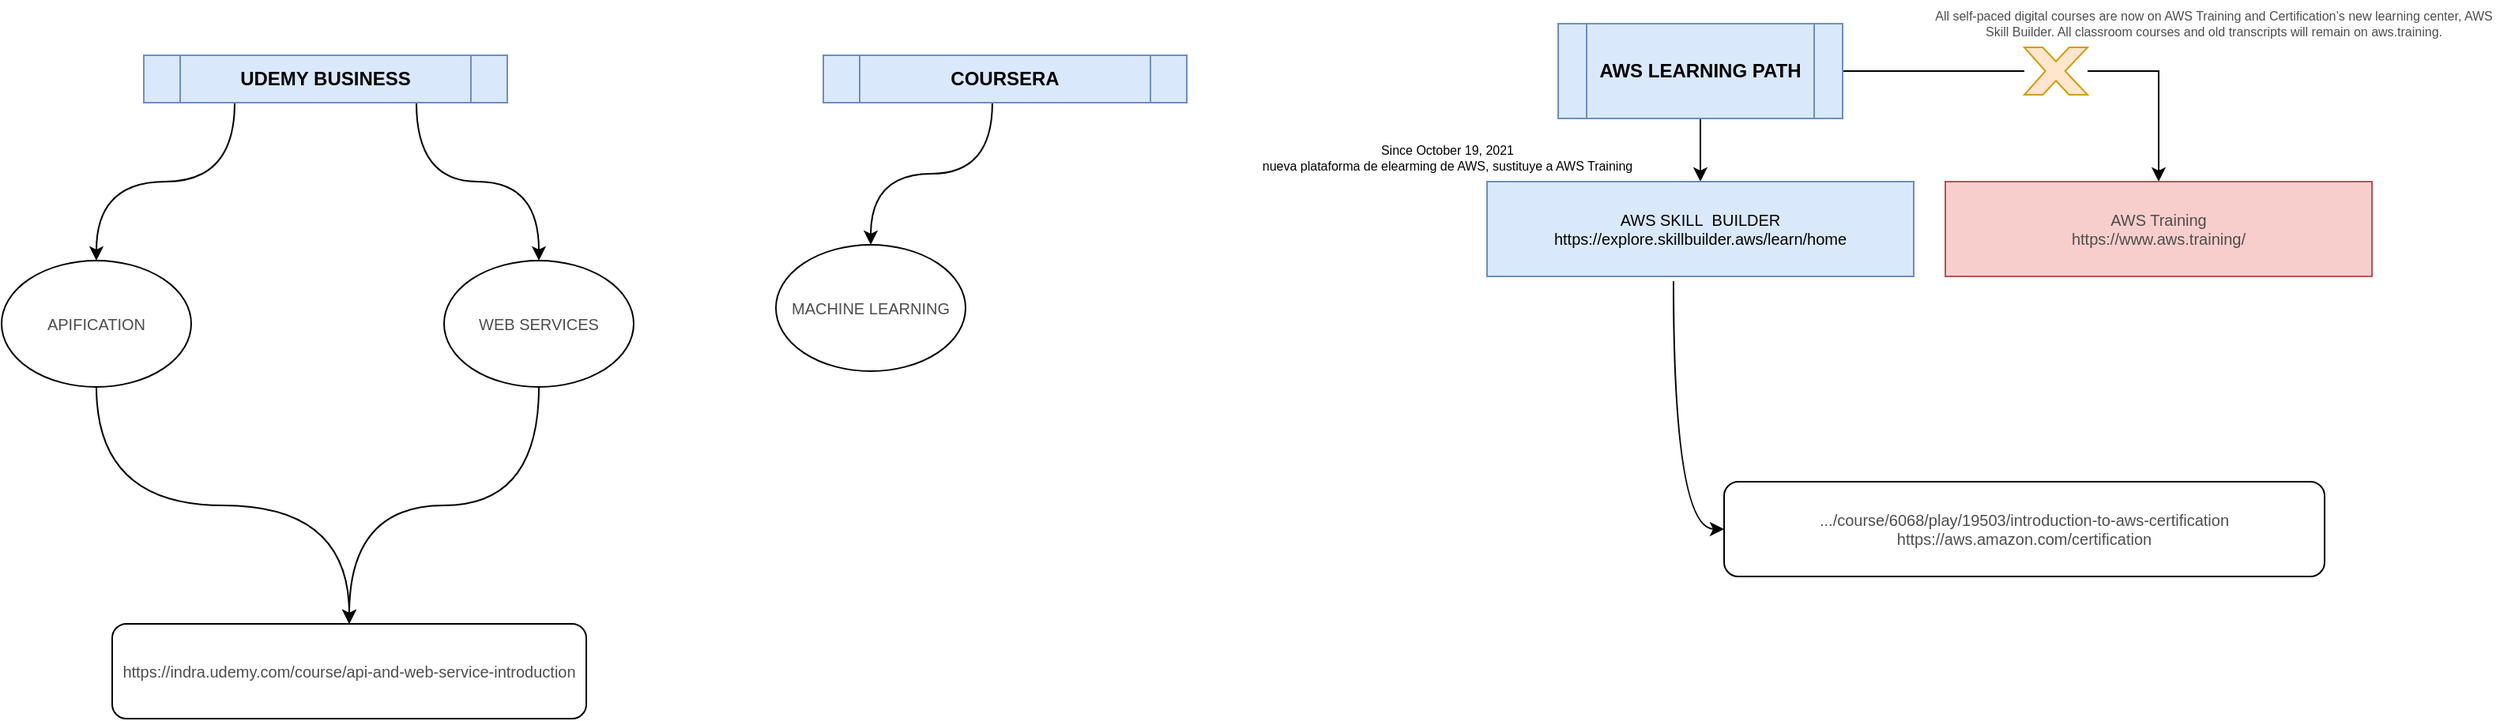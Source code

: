 <mxfile version="15.5.7" type="github">
  <diagram id="KEv1M6iN3db5MiAupULR" name="Page-1">
    <mxGraphModel dx="2272" dy="802" grid="1" gridSize="10" guides="1" tooltips="1" connect="1" arrows="1" fold="1" page="1" pageScale="1" pageWidth="850" pageHeight="1100" math="0" shadow="0">
      <root>
        <mxCell id="0" />
        <mxCell id="1" parent="0" />
        <mxCell id="sYqm0jYEy3haPevt1rFF-3" value="" style="edgeStyle=orthogonalEdgeStyle;rounded=0;orthogonalLoop=1;jettySize=auto;html=1;exitX=0.5;exitY=1;exitDx=0;exitDy=0;" parent="1" source="nZc_73Oy2-s8aW7Hdju8-3" target="sYqm0jYEy3haPevt1rFF-2" edge="1">
          <mxGeometry relative="1" as="geometry">
            <mxPoint x="410" y="90" as="sourcePoint" />
          </mxGeometry>
        </mxCell>
        <mxCell id="sYqm0jYEy3haPevt1rFF-6" style="edgeStyle=orthogonalEdgeStyle;rounded=0;orthogonalLoop=1;jettySize=auto;html=1;startArrow=none;" parent="1" source="sYqm0jYEy3haPevt1rFF-7" target="sYqm0jYEy3haPevt1rFF-5" edge="1">
          <mxGeometry relative="1" as="geometry">
            <mxPoint x="500" y="60" as="targetPoint" />
            <Array as="points">
              <mxPoint x="635" y="60" />
            </Array>
          </mxGeometry>
        </mxCell>
        <mxCell id="sYqm0jYEy3haPevt1rFF-2" value="AWS SKILL&amp;nbsp; BUILDER&lt;br style=&quot;font-size: 10px;&quot;&gt;https://explore.skillbuilder.aws/learn/home" style="rounded=0;whiteSpace=wrap;html=1;fontSize=10;fillColor=#dae8fc;strokeColor=#6c8ebf;" parent="1" vertex="1">
          <mxGeometry x="210" y="130" width="270" height="60" as="geometry" />
        </mxCell>
        <mxCell id="sYqm0jYEy3haPevt1rFF-4" value="Since October 19, 2021&lt;br&gt;nueva plataforma de elearming de AWS, sustituye a AWS Training" style="text;html=1;strokeColor=none;fillColor=none;align=center;verticalAlign=middle;whiteSpace=wrap;rounded=0;fontSize=8;" parent="1" vertex="1">
          <mxGeometry x="60" y="100" width="250" height="30" as="geometry" />
        </mxCell>
        <mxCell id="nZc_73Oy2-s8aW7Hdju8-2" style="edgeStyle=orthogonalEdgeStyle;rounded=0;orthogonalLoop=1;jettySize=auto;html=1;exitX=0.437;exitY=1.05;exitDx=0;exitDy=0;entryX=0;entryY=0.5;entryDx=0;entryDy=0;fontSize=8;fontColor=#4D4D4D;exitPerimeter=0;curved=1;" edge="1" parent="1" source="sYqm0jYEy3haPevt1rFF-2" target="nZc_73Oy2-s8aW7Hdju8-1">
          <mxGeometry relative="1" as="geometry" />
        </mxCell>
        <mxCell id="sYqm0jYEy3haPevt1rFF-5" value="AWS Training&lt;br style=&quot;font-size: 10px;&quot;&gt;https://www.aws.training/" style="rounded=0;whiteSpace=wrap;html=1;fillColor=#f8cecc;strokeColor=#b85450;fontColor=#4D4D4D;fontSize=10;" parent="1" vertex="1">
          <mxGeometry x="500" y="130" width="270" height="60" as="geometry" />
        </mxCell>
        <mxCell id="sYqm0jYEy3haPevt1rFF-7" value="" style="verticalLabelPosition=bottom;verticalAlign=top;html=1;shape=mxgraph.basic.x;fillColor=#ffe6cc;strokeColor=#d79b00;" parent="1" vertex="1">
          <mxGeometry x="550" y="45" width="40" height="30" as="geometry" />
        </mxCell>
        <mxCell id="sYqm0jYEy3haPevt1rFF-9" value="" style="edgeStyle=orthogonalEdgeStyle;rounded=0;orthogonalLoop=1;jettySize=auto;html=1;endArrow=none;exitX=1;exitY=0.5;exitDx=0;exitDy=0;" parent="1" source="nZc_73Oy2-s8aW7Hdju8-3" target="sYqm0jYEy3haPevt1rFF-7" edge="1">
          <mxGeometry relative="1" as="geometry">
            <mxPoint x="635" y="130" as="targetPoint" />
            <mxPoint x="470" y="60" as="sourcePoint" />
          </mxGeometry>
        </mxCell>
        <mxCell id="sYqm0jYEy3haPevt1rFF-10" value="All self-paced digital courses are now on AWS Training and Certification’s new learning center, AWS Skill Builder. All classroom courses and old transcripts will remain on aws.training." style="text;html=1;strokeColor=none;fillColor=none;align=center;verticalAlign=middle;whiteSpace=wrap;rounded=0;fontColor=#4D4D4D;fontSize=8;" parent="1" vertex="1">
          <mxGeometry x="490" y="15" width="360" height="30" as="geometry" />
        </mxCell>
        <mxCell id="nZc_73Oy2-s8aW7Hdju8-1" value=".../course/6068/play/19503/introduction-to-aws-certification&lt;br&gt;https://aws.amazon.com/certification" style="rounded=1;whiteSpace=wrap;html=1;fontSize=10;fontColor=#4D4D4D;" vertex="1" parent="1">
          <mxGeometry x="360" y="320" width="380" height="60" as="geometry" />
        </mxCell>
        <mxCell id="nZc_73Oy2-s8aW7Hdju8-3" value="AWS LEARNING PATH" style="shape=process;whiteSpace=wrap;html=1;backgroundOutline=1;fontSize=12;fontStyle=1;fillColor=#dae8fc;strokeColor=#6c8ebf;" vertex="1" parent="1">
          <mxGeometry x="255" y="30" width="180" height="60" as="geometry" />
        </mxCell>
        <mxCell id="nZc_73Oy2-s8aW7Hdju8-17" style="edgeStyle=orthogonalEdgeStyle;curved=1;rounded=0;orthogonalLoop=1;jettySize=auto;html=1;exitX=0.465;exitY=1;exitDx=0;exitDy=0;entryX=0.5;entryY=0;entryDx=0;entryDy=0;labelBorderColor=#000000;fontSize=10;fontColor=#4D4D4D;exitPerimeter=0;" edge="1" parent="1" source="nZc_73Oy2-s8aW7Hdju8-4" target="nZc_73Oy2-s8aW7Hdju8-16">
          <mxGeometry relative="1" as="geometry" />
        </mxCell>
        <mxCell id="nZc_73Oy2-s8aW7Hdju8-4" value="COURSERA&lt;br&gt;" style="shape=process;whiteSpace=wrap;html=1;backgroundOutline=1;fontSize=12;fontStyle=1;fillColor=#dae8fc;strokeColor=#6c8ebf;" vertex="1" parent="1">
          <mxGeometry x="-210" y="50" width="230" height="30" as="geometry" />
        </mxCell>
        <mxCell id="nZc_73Oy2-s8aW7Hdju8-9" style="edgeStyle=orthogonalEdgeStyle;rounded=0;orthogonalLoop=1;jettySize=auto;html=1;exitX=0.25;exitY=1;exitDx=0;exitDy=0;fontSize=10;fontColor=#4D4D4D;labelBorderColor=#000000;curved=1;" edge="1" parent="1" source="nZc_73Oy2-s8aW7Hdju8-5" target="nZc_73Oy2-s8aW7Hdju8-11">
          <mxGeometry relative="1" as="geometry" />
        </mxCell>
        <mxCell id="nZc_73Oy2-s8aW7Hdju8-13" style="edgeStyle=orthogonalEdgeStyle;rounded=0;orthogonalLoop=1;jettySize=auto;html=1;exitX=0.75;exitY=1;exitDx=0;exitDy=0;fontSize=10;fontColor=#4D4D4D;curved=1;" edge="1" parent="1" source="nZc_73Oy2-s8aW7Hdju8-5" target="nZc_73Oy2-s8aW7Hdju8-12">
          <mxGeometry relative="1" as="geometry" />
        </mxCell>
        <mxCell id="nZc_73Oy2-s8aW7Hdju8-5" value="UDEMY BUSINESS" style="shape=process;whiteSpace=wrap;html=1;backgroundOutline=1;fontSize=12;fontStyle=1;fillColor=#dae8fc;strokeColor=#6c8ebf;" vertex="1" parent="1">
          <mxGeometry x="-640" y="50" width="230" height="30" as="geometry" />
        </mxCell>
        <mxCell id="nZc_73Oy2-s8aW7Hdju8-8" value="&lt;span&gt;https://indra.udemy.com/course/api-and-web-service-introduction&lt;/span&gt;" style="rounded=1;whiteSpace=wrap;html=1;fontSize=10;fontColor=#4D4D4D;" vertex="1" parent="1">
          <mxGeometry x="-660" y="410" width="300" height="60" as="geometry" />
        </mxCell>
        <mxCell id="nZc_73Oy2-s8aW7Hdju8-15" style="edgeStyle=orthogonalEdgeStyle;rounded=0;orthogonalLoop=1;jettySize=auto;html=1;exitX=0.5;exitY=1;exitDx=0;exitDy=0;fontSize=10;fontColor=#4D4D4D;entryX=0.5;entryY=0;entryDx=0;entryDy=0;curved=1;" edge="1" parent="1" source="nZc_73Oy2-s8aW7Hdju8-11" target="nZc_73Oy2-s8aW7Hdju8-8">
          <mxGeometry relative="1" as="geometry">
            <mxPoint x="-410" y="310" as="targetPoint" />
          </mxGeometry>
        </mxCell>
        <mxCell id="nZc_73Oy2-s8aW7Hdju8-11" value="APIFICATION" style="ellipse;whiteSpace=wrap;html=1;fontSize=10;fontColor=#4D4D4D;" vertex="1" parent="1">
          <mxGeometry x="-730" y="180" width="120" height="80" as="geometry" />
        </mxCell>
        <mxCell id="nZc_73Oy2-s8aW7Hdju8-14" style="edgeStyle=orthogonalEdgeStyle;rounded=0;orthogonalLoop=1;jettySize=auto;html=1;exitX=0.5;exitY=1;exitDx=0;exitDy=0;entryX=0.5;entryY=0;entryDx=0;entryDy=0;fontSize=10;fontColor=#4D4D4D;curved=1;" edge="1" parent="1" source="nZc_73Oy2-s8aW7Hdju8-12" target="nZc_73Oy2-s8aW7Hdju8-8">
          <mxGeometry relative="1" as="geometry" />
        </mxCell>
        <mxCell id="nZc_73Oy2-s8aW7Hdju8-12" value="WEB SERVICES" style="ellipse;whiteSpace=wrap;html=1;fontSize=10;fontColor=#4D4D4D;" vertex="1" parent="1">
          <mxGeometry x="-450" y="180" width="120" height="80" as="geometry" />
        </mxCell>
        <mxCell id="nZc_73Oy2-s8aW7Hdju8-16" value="MACHINE LEARNING" style="ellipse;whiteSpace=wrap;html=1;fontSize=10;fontColor=#4D4D4D;" vertex="1" parent="1">
          <mxGeometry x="-240" y="170" width="120" height="80" as="geometry" />
        </mxCell>
      </root>
    </mxGraphModel>
  </diagram>
</mxfile>
